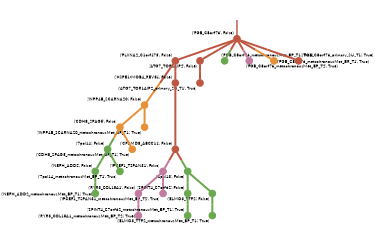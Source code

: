 strict digraph  {
graph[splines=false]; nodesep=0.7; rankdir=TB; ranksep=0.6; forcelabels=true; dpi=600; size=2.5;
0 [color="#be5742ff", fillcolor="#be5742ff", fixedsize=true, fontname=Lato, fontsize="12pt", height="0.25", label="", penwidth=3, shape=circle, style=filled, xlabel="('FGB_C8orf76', False)"];
8 [color="#be5742ff", fillcolor="#be5742ff", fixedsize=true, fontname=Lato, fontsize="12pt", height="0.25", label="", penwidth=3, shape=circle, style=filled, xlabel="('PLXNA2_C1orf173', False)"];
10 [color="#be5742ff", fillcolor="#be5742ff", fixedsize=true, fontname=Lato, fontsize="12pt", height="0.25", label="", penwidth=3, shape=circle, style=filled, xlabel="('ATG7_TOR1AIP2', False)"];
14 [color="#6aa84fff", fillcolor="#6aa84fff", fixedsize=true, fontname=Lato, fontsize="12pt", height="0.25", label="", penwidth=3, shape=circle, style=filled, xlabel="('FGB_C8orf76_metachronousMet_BP_T1', True)"];
19 [color="#c27ba0ff", fillcolor="#c27ba0ff", fixedsize=true, fontname=Lato, fontsize="12pt", height="0.25", label="", penwidth=3, shape=circle, style=filled, xlabel="('FGB_C8orf76_metachronousMet_BP_T2', True)"];
22 [color="#e69138ff", fillcolor="#e69138ff", fixedsize=true, fontname=Lato, fontsize="12pt", height="0.25", label="", penwidth=3, shape=circle, style=filled, xlabel="('FGB_C8orf76_metachronousMet_BR_T1', True)"];
25 [color="#be5742ff", fillcolor="#be5742ff", fixedsize=true, fontname=Lato, fontsize="12pt", height="0.25", label="", penwidth=3, shape=circle, style=filled, xlabel="('FGB_C8orf76_primary_SU_T1', True)"];
1 [color="#be5742ff", fillcolor="#be5742ff", fixedsize=true, fontname=Lato, fontsize="12pt", height="0.25", label="", penwidth=3, shape=circle, style=filled, xlabel="('CPAMD8_ABCC11', False)"];
3 [color="#c27ba0ff", fillcolor="#c27ba0ff", fixedsize=true, fontname=Lato, fontsize="12pt", height="0.25", label="", penwidth=3, shape=circle, style=filled, xlabel="('IPCEF1_TSPAN31', False)"];
12 [color="#6aa84fff", fillcolor="#6aa84fff", fixedsize=true, fontname=Lato, fontsize="12pt", height="0.25", label="", penwidth=3, shape=circle, style=filled, xlabel="('1pol13', False)"];
2 [color="#e69138ff", fillcolor="#e69138ff", fixedsize=true, fontname=Lato, fontsize="12pt", height="0.25", label="", penwidth=3, shape=circle, style=filled, xlabel="('INPP4B_SCARNA20', False)"];
7 [color="#e69138ff", fillcolor="#e69138ff", fixedsize=true, fontname=Lato, fontsize="12pt", height="0.25", label="", penwidth=3, shape=circle, style=filled, xlabel="('CDH8_SPAG5', False)"];
23 [color="#e69138ff", fillcolor="#e69138ff", fixedsize=true, fontname=Lato, fontsize="12pt", height="0.25", label="", penwidth=3, shape=circle, style=filled, xlabel="('INPP4B_SCARNA20_metachronousMet_BR_T1', True)"];
9 [color="#c27ba0ff", fillcolor="#c27ba0ff", fixedsize=true, fontname=Lato, fontsize="12pt", height="0.25", label="", penwidth=3, shape=circle, style=filled, xlabel="('RYR3_COL15A1', False)"];
20 [color="#c27ba0ff", fillcolor="#c27ba0ff", fixedsize=true, fontname=Lato, fontsize="12pt", height="0.25", label="", penwidth=3, shape=circle, style=filled, xlabel="('IPCEF1_TSPAN31_metachronousMet_BP_T2', True)"];
4 [color="#6aa84fff", fillcolor="#6aa84fff", fixedsize=true, fontname=Lato, fontsize="12pt", height="0.25", label="", penwidth=3, shape=circle, style=filled, xlabel="('SPINT4_C7orf62', False)"];
15 [color="#6aa84fff", fillcolor="#6aa84fff", fixedsize=true, fontname=Lato, fontsize="12pt", height="0.25", label="", penwidth=3, shape=circle, style=filled, xlabel="('SPINT4_C7orf62_metachronousMet_BP_T1', True)"];
5 [color="#6aa84fff", fillcolor="#6aa84fff", fixedsize=true, fontname=Lato, fontsize="12pt", height="0.25", label="", penwidth=3, shape=circle, style=filled, xlabel="('ELMO3_TTF2', False)"];
16 [color="#6aa84fff", fillcolor="#6aa84fff", fixedsize=true, fontname=Lato, fontsize="12pt", height="0.25", label="", penwidth=3, shape=circle, style=filled, xlabel="('ELMO3_TTF2_metachronousMet_BP_T1', True)"];
6 [color="#6aa84fff", fillcolor="#6aa84fff", fixedsize=true, fontname=Lato, fontsize="12pt", height="0.25", label="", penwidth=3, shape=circle, style=filled, xlabel="('NEFH_ADD2', False)"];
17 [color="#6aa84fff", fillcolor="#6aa84fff", fixedsize=true, fontname=Lato, fontsize="12pt", height="0.25", label="", penwidth=3, shape=circle, style=filled, xlabel="('NEFH_ADD2_metachronousMet_BP_T1', True)"];
13 [color="#6aa84fff", fillcolor="#6aa84fff", fixedsize=true, fontname=Lato, fontsize="12pt", height="0.25", label="", penwidth=3, shape=circle, style=filled, xlabel="('7pol14', False)"];
24 [color="#e69138ff", fillcolor="#e69138ff", fixedsize=true, fontname=Lato, fontsize="12pt", height="0.25", label="", penwidth=3, shape=circle, style=filled, xlabel="('CDH8_SPAG5_metachronousMet_BR_T1', True)"];
11 [color="#be5742ff", fillcolor="#be5742ff", fixedsize=true, fontname=Lato, fontsize="12pt", height="0.25", label="", penwidth=3, shape=circle, style=filled, xlabel="('HSPE1-MOB4_REV3L', False)"];
21 [color="#c27ba0ff", fillcolor="#c27ba0ff", fixedsize=true, fontname=Lato, fontsize="12pt", height="0.25", label="", penwidth=3, shape=circle, style=filled, xlabel="('RYR3_COL15A1_metachronousMet_BP_T2', True)"];
26 [color="#be5742ff", fillcolor="#be5742ff", fixedsize=true, fontname=Lato, fontsize="12pt", height="0.25", label="", penwidth=3, shape=circle, style=filled, xlabel="('ATG7_TOR1AIP2_primary_SU_T1', True)"];
18 [color="#6aa84fff", fillcolor="#6aa84fff", fixedsize=true, fontname=Lato, fontsize="12pt", height="0.25", label="", penwidth=3, shape=circle, style=filled, xlabel="('7pol14_metachronousMet_BP_T1', True)"];
normal [label="", penwidth=3, style=invis, xlabel="('FGB_C8orf76', False)"];
0 -> 8  [arrowsize=0, color="#be5742ff;0.5:#be5742ff", minlen="1.0833333730697632", penwidth="5.5", style=solid];
0 -> 10  [arrowsize=0, color="#be5742ff;0.5:#be5742ff", minlen="1.064814805984497", penwidth="5.5", style=solid];
0 -> 14  [arrowsize=0, color="#be5742ff;0.5:#6aa84fff", minlen="1.0231481790542603", penwidth="5.5", style=solid];
0 -> 19  [arrowsize=0, color="#be5742ff;0.5:#c27ba0ff", minlen="1.0231481790542603", penwidth="5.5", style=solid];
0 -> 22  [arrowsize=0, color="#be5742ff;0.5:#e69138ff", minlen="1.0231481790542603", penwidth="5.5", style=solid];
0 -> 25  [arrowsize=0, color="#be5742ff;0.5:#be5742ff", minlen="1.0231481790542603", penwidth="5.5", style=solid];
8 -> 2  [arrowsize=0, color="#be5742ff;0.5:#e69138ff", minlen="2.2962961196899414", penwidth="5.5", style=solid];
8 -> 11  [arrowsize=0, color="#be5742ff;0.5:#be5742ff", minlen="1.0462963581085205", penwidth="5.5", style=solid];
10 -> 26  [arrowsize=0, color="#be5742ff;0.5:#be5742ff", minlen="1.0231481790542603", penwidth="5.5", style=solid];
1 -> 3  [arrowsize=0, color="#be5742ff;0.5:#c27ba0ff", minlen="1.75", penwidth="5.5", style=solid];
1 -> 12  [arrowsize=0, color="#be5742ff;0.5:#6aa84fff", minlen="1.0231481790542603", penwidth="5.5", style=solid];
3 -> 9  [arrowsize=0, color="#c27ba0ff;0.5:#c27ba0ff", minlen="1.0740740299224854", penwidth="5.5", style=solid];
3 -> 20  [arrowsize=0, color="#c27ba0ff;0.5:#c27ba0ff", minlen="1.0231481790542603", penwidth="5.5", style=solid];
12 -> 4  [arrowsize=0, color="#6aa84fff;0.5:#6aa84fff", minlen="1.6388888359069824", penwidth="5.5", style=solid];
12 -> 5  [arrowsize=0, color="#6aa84fff;0.5:#6aa84fff", minlen="1.3796296119689941", penwidth="5.5", style=solid];
2 -> 7  [arrowsize=0, color="#e69138ff;0.5:#e69138ff", minlen="1.1481481790542603", penwidth="5.5", style=solid];
2 -> 23  [arrowsize=0, color="#e69138ff;0.5:#e69138ff", minlen="1.0231481790542603", penwidth="5.5", style=solid];
7 -> 13  [arrowsize=0, color="#e69138ff;0.5:#6aa84fff", minlen="1.0231481790542603", penwidth="5.5", style=solid];
7 -> 24  [arrowsize=0, color="#e69138ff;0.5:#e69138ff", minlen="1.0231481790542603", penwidth="5.5", style=solid];
9 -> 21  [arrowsize=0, color="#c27ba0ff;0.5:#c27ba0ff", minlen="1.0231481790542603", penwidth="5.5", style=solid];
4 -> 15  [arrowsize=0, color="#6aa84fff;0.5:#6aa84fff", minlen="1.0231481790542603", penwidth="5.5", style=solid];
5 -> 16  [arrowsize=0, color="#6aa84fff;0.5:#6aa84fff", minlen="1.0231481790542603", penwidth="5.5", style=solid];
6 -> 17  [arrowsize=0, color="#6aa84fff;0.5:#6aa84fff", minlen="1.0231481790542603", penwidth="5.5", style=solid];
13 -> 6  [arrowsize=0, color="#6aa84fff;0.5:#6aa84fff", minlen="1.185185194015503", penwidth="5.5", style=solid];
13 -> 18  [arrowsize=0, color="#6aa84fff;0.5:#6aa84fff", minlen="1.0231481790542603", penwidth="5.5", style=solid];
11 -> 1  [arrowsize=0, color="#be5742ff;0.5:#be5742ff", minlen="3.0", penwidth="5.5", style=solid];
normal -> 0  [arrowsize=0, color="#be5742ff", label="", penwidth=4, style=solid];
}
